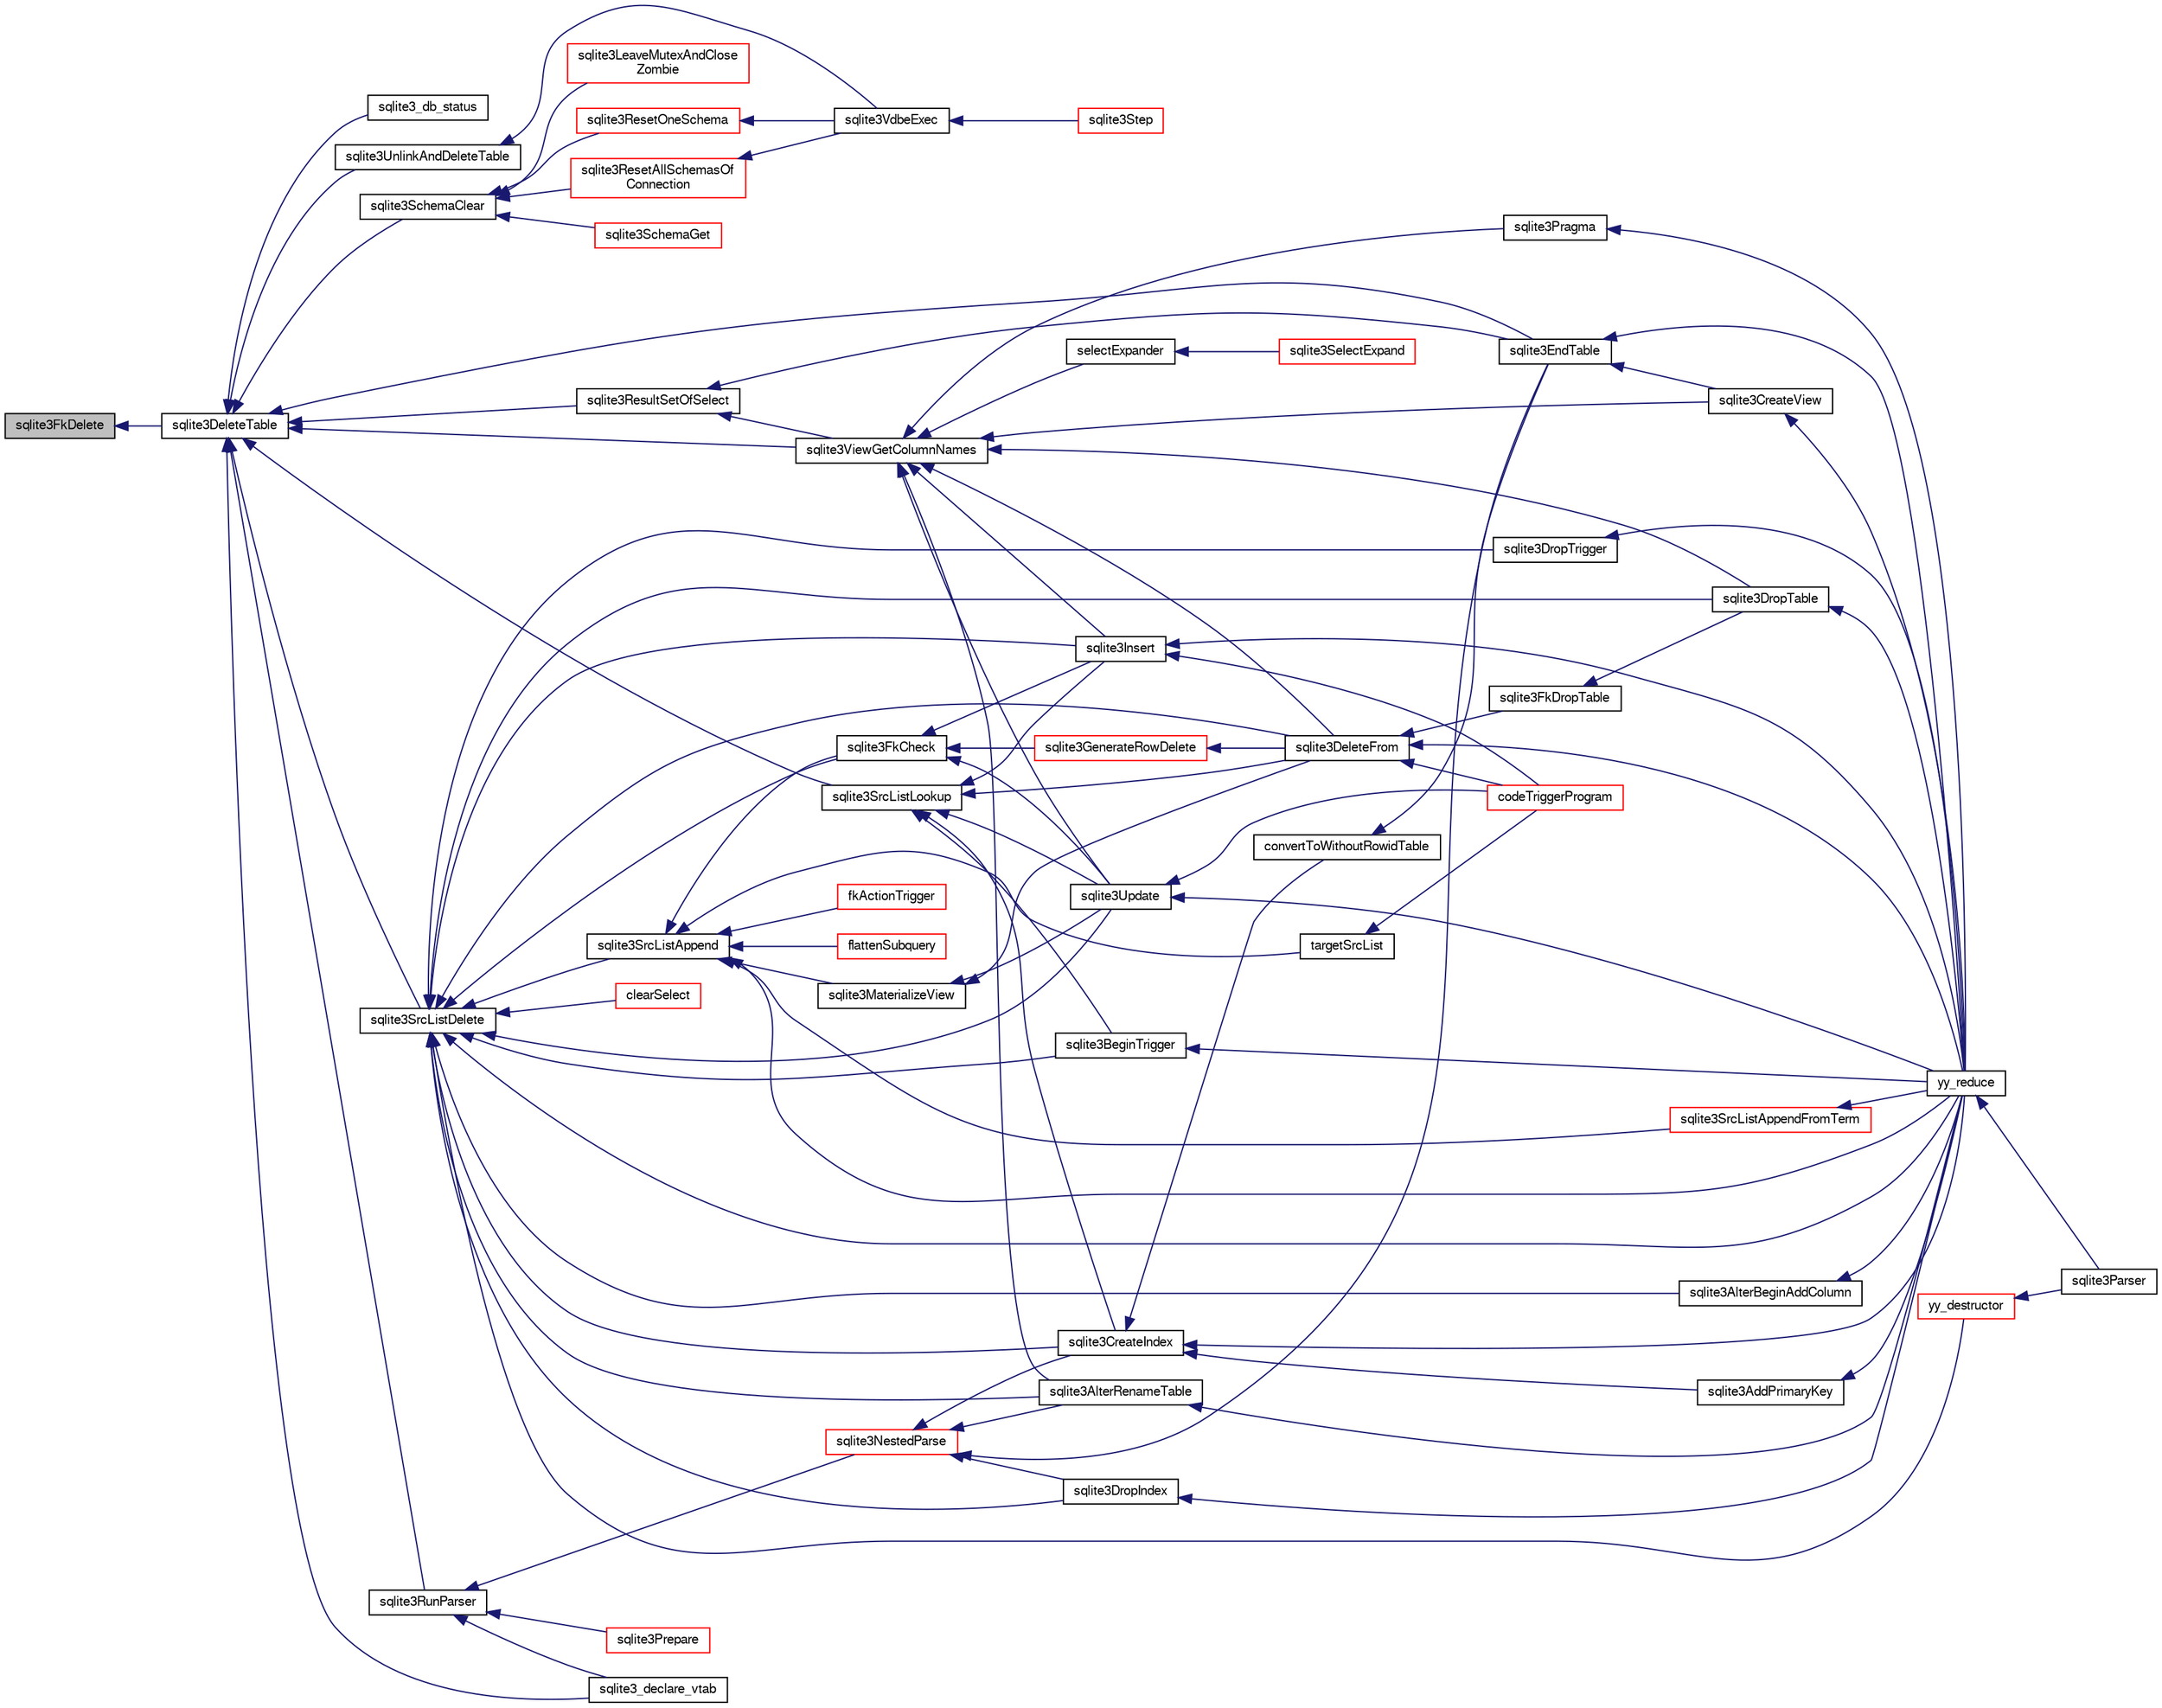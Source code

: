 digraph "sqlite3FkDelete"
{
  edge [fontname="FreeSans",fontsize="10",labelfontname="FreeSans",labelfontsize="10"];
  node [fontname="FreeSans",fontsize="10",shape=record];
  rankdir="LR";
  Node547416 [label="sqlite3FkDelete",height=0.2,width=0.4,color="black", fillcolor="grey75", style="filled", fontcolor="black"];
  Node547416 -> Node547417 [dir="back",color="midnightblue",fontsize="10",style="solid",fontname="FreeSans"];
  Node547417 [label="sqlite3DeleteTable",height=0.2,width=0.4,color="black", fillcolor="white", style="filled",URL="$sqlite3_8c.html#a7fd3d507375a381a3807f92735318973"];
  Node547417 -> Node547418 [dir="back",color="midnightblue",fontsize="10",style="solid",fontname="FreeSans"];
  Node547418 [label="sqlite3_db_status",height=0.2,width=0.4,color="black", fillcolor="white", style="filled",URL="$sqlite3_8h.html#ab64e8333313ee2e44116842711818940"];
  Node547417 -> Node547419 [dir="back",color="midnightblue",fontsize="10",style="solid",fontname="FreeSans"];
  Node547419 [label="sqlite3UnlinkAndDeleteTable",height=0.2,width=0.4,color="black", fillcolor="white", style="filled",URL="$sqlite3_8c.html#a9733677716a49de464f86fff164e9a1b"];
  Node547419 -> Node547420 [dir="back",color="midnightblue",fontsize="10",style="solid",fontname="FreeSans"];
  Node547420 [label="sqlite3VdbeExec",height=0.2,width=0.4,color="black", fillcolor="white", style="filled",URL="$sqlite3_8c.html#a8ce40a614bdc56719c4d642b1e4dfb21"];
  Node547420 -> Node547421 [dir="back",color="midnightblue",fontsize="10",style="solid",fontname="FreeSans"];
  Node547421 [label="sqlite3Step",height=0.2,width=0.4,color="red", fillcolor="white", style="filled",URL="$sqlite3_8c.html#a3f2872e873e2758a4beedad1d5113554"];
  Node547417 -> Node547462 [dir="back",color="midnightblue",fontsize="10",style="solid",fontname="FreeSans"];
  Node547462 [label="sqlite3EndTable",height=0.2,width=0.4,color="black", fillcolor="white", style="filled",URL="$sqlite3_8c.html#a7b5f2c66c0f0b6f819d970ca389768b0"];
  Node547462 -> Node547463 [dir="back",color="midnightblue",fontsize="10",style="solid",fontname="FreeSans"];
  Node547463 [label="sqlite3CreateView",height=0.2,width=0.4,color="black", fillcolor="white", style="filled",URL="$sqlite3_8c.html#a9d85cb00ff71dee5cd9a019503a6982e"];
  Node547463 -> Node547450 [dir="back",color="midnightblue",fontsize="10",style="solid",fontname="FreeSans"];
  Node547450 [label="yy_reduce",height=0.2,width=0.4,color="black", fillcolor="white", style="filled",URL="$sqlite3_8c.html#a7c419a9b25711c666a9a2449ef377f14"];
  Node547450 -> Node547451 [dir="back",color="midnightblue",fontsize="10",style="solid",fontname="FreeSans"];
  Node547451 [label="sqlite3Parser",height=0.2,width=0.4,color="black", fillcolor="white", style="filled",URL="$sqlite3_8c.html#a0327d71a5fabe0b6a343d78a2602e72a"];
  Node547462 -> Node547450 [dir="back",color="midnightblue",fontsize="10",style="solid",fontname="FreeSans"];
  Node547417 -> Node547497 [dir="back",color="midnightblue",fontsize="10",style="solid",fontname="FreeSans"];
  Node547497 [label="sqlite3ViewGetColumnNames",height=0.2,width=0.4,color="black", fillcolor="white", style="filled",URL="$sqlite3_8c.html#aebc7cd8d9e2bd174ae0a60363d3f6ce8"];
  Node547497 -> Node547456 [dir="back",color="midnightblue",fontsize="10",style="solid",fontname="FreeSans"];
  Node547456 [label="sqlite3AlterRenameTable",height=0.2,width=0.4,color="black", fillcolor="white", style="filled",URL="$sqlite3_8c.html#aa5cfdb507ff74e559f2efb0318c96d2c"];
  Node547456 -> Node547450 [dir="back",color="midnightblue",fontsize="10",style="solid",fontname="FreeSans"];
  Node547497 -> Node547463 [dir="back",color="midnightblue",fontsize="10",style="solid",fontname="FreeSans"];
  Node547497 -> Node547458 [dir="back",color="midnightblue",fontsize="10",style="solid",fontname="FreeSans"];
  Node547458 [label="sqlite3DropTable",height=0.2,width=0.4,color="black", fillcolor="white", style="filled",URL="$sqlite3_8c.html#a5534f77364b5568783c0e50db3c9defb"];
  Node547458 -> Node547450 [dir="back",color="midnightblue",fontsize="10",style="solid",fontname="FreeSans"];
  Node547497 -> Node547465 [dir="back",color="midnightblue",fontsize="10",style="solid",fontname="FreeSans"];
  Node547465 [label="sqlite3DeleteFrom",height=0.2,width=0.4,color="black", fillcolor="white", style="filled",URL="$sqlite3_8c.html#ab9b4b45349188b49eabb23f94608a091"];
  Node547465 -> Node547466 [dir="back",color="midnightblue",fontsize="10",style="solid",fontname="FreeSans"];
  Node547466 [label="sqlite3FkDropTable",height=0.2,width=0.4,color="black", fillcolor="white", style="filled",URL="$sqlite3_8c.html#a1218c6fc74e89152ceaa4760e82f5ef9"];
  Node547466 -> Node547458 [dir="back",color="midnightblue",fontsize="10",style="solid",fontname="FreeSans"];
  Node547465 -> Node547467 [dir="back",color="midnightblue",fontsize="10",style="solid",fontname="FreeSans"];
  Node547467 [label="codeTriggerProgram",height=0.2,width=0.4,color="red", fillcolor="white", style="filled",URL="$sqlite3_8c.html#a120801f59d9281d201d2ff4b2606836e"];
  Node547465 -> Node547450 [dir="back",color="midnightblue",fontsize="10",style="solid",fontname="FreeSans"];
  Node547497 -> Node547474 [dir="back",color="midnightblue",fontsize="10",style="solid",fontname="FreeSans"];
  Node547474 [label="sqlite3Insert",height=0.2,width=0.4,color="black", fillcolor="white", style="filled",URL="$sqlite3_8c.html#a5b17c9c2000bae6bdff8e6be48d7dc2b"];
  Node547474 -> Node547467 [dir="back",color="midnightblue",fontsize="10",style="solid",fontname="FreeSans"];
  Node547474 -> Node547450 [dir="back",color="midnightblue",fontsize="10",style="solid",fontname="FreeSans"];
  Node547497 -> Node547498 [dir="back",color="midnightblue",fontsize="10",style="solid",fontname="FreeSans"];
  Node547498 [label="sqlite3Pragma",height=0.2,width=0.4,color="black", fillcolor="white", style="filled",URL="$sqlite3_8c.html#a111391370f58f8e6a6eca51fd34d62ed"];
  Node547498 -> Node547450 [dir="back",color="midnightblue",fontsize="10",style="solid",fontname="FreeSans"];
  Node547497 -> Node547481 [dir="back",color="midnightblue",fontsize="10",style="solid",fontname="FreeSans"];
  Node547481 [label="selectExpander",height=0.2,width=0.4,color="black", fillcolor="white", style="filled",URL="$sqlite3_8c.html#abee977318fbf74531340c6e41b0ca953"];
  Node547481 -> Node547482 [dir="back",color="midnightblue",fontsize="10",style="solid",fontname="FreeSans"];
  Node547482 [label="sqlite3SelectExpand",height=0.2,width=0.4,color="red", fillcolor="white", style="filled",URL="$sqlite3_8c.html#ae55acd1d8219505e629c2148950fa3de"];
  Node547497 -> Node547475 [dir="back",color="midnightblue",fontsize="10",style="solid",fontname="FreeSans"];
  Node547475 [label="sqlite3Update",height=0.2,width=0.4,color="black", fillcolor="white", style="filled",URL="$sqlite3_8c.html#ac5aa67c46e8cc8174566fabe6809fafa"];
  Node547475 -> Node547467 [dir="back",color="midnightblue",fontsize="10",style="solid",fontname="FreeSans"];
  Node547475 -> Node547450 [dir="back",color="midnightblue",fontsize="10",style="solid",fontname="FreeSans"];
  Node547417 -> Node547559 [dir="back",color="midnightblue",fontsize="10",style="solid",fontname="FreeSans"];
  Node547559 [label="sqlite3SrcListDelete",height=0.2,width=0.4,color="black", fillcolor="white", style="filled",URL="$sqlite3_8c.html#acc250a3e5e7fd8889a16a9f28e3e7312"];
  Node547559 -> Node547456 [dir="back",color="midnightblue",fontsize="10",style="solid",fontname="FreeSans"];
  Node547559 -> Node547457 [dir="back",color="midnightblue",fontsize="10",style="solid",fontname="FreeSans"];
  Node547457 [label="sqlite3AlterBeginAddColumn",height=0.2,width=0.4,color="black", fillcolor="white", style="filled",URL="$sqlite3_8c.html#a884f7bc342f8753d938ae1f1b9157d2d"];
  Node547457 -> Node547450 [dir="back",color="midnightblue",fontsize="10",style="solid",fontname="FreeSans"];
  Node547559 -> Node547458 [dir="back",color="midnightblue",fontsize="10",style="solid",fontname="FreeSans"];
  Node547559 -> Node547459 [dir="back",color="midnightblue",fontsize="10",style="solid",fontname="FreeSans"];
  Node547459 [label="sqlite3CreateIndex",height=0.2,width=0.4,color="black", fillcolor="white", style="filled",URL="$sqlite3_8c.html#a8dbe5e590ab6c58a8c45f34f7c81e825"];
  Node547459 -> Node547460 [dir="back",color="midnightblue",fontsize="10",style="solid",fontname="FreeSans"];
  Node547460 [label="sqlite3AddPrimaryKey",height=0.2,width=0.4,color="black", fillcolor="white", style="filled",URL="$sqlite3_8c.html#af2b0672c3379d2a7d927d210ae0ade62"];
  Node547460 -> Node547450 [dir="back",color="midnightblue",fontsize="10",style="solid",fontname="FreeSans"];
  Node547459 -> Node547461 [dir="back",color="midnightblue",fontsize="10",style="solid",fontname="FreeSans"];
  Node547461 [label="convertToWithoutRowidTable",height=0.2,width=0.4,color="black", fillcolor="white", style="filled",URL="$sqlite3_8c.html#a0d41effc4e4a0ba740429a08f6747313"];
  Node547461 -> Node547462 [dir="back",color="midnightblue",fontsize="10",style="solid",fontname="FreeSans"];
  Node547459 -> Node547450 [dir="back",color="midnightblue",fontsize="10",style="solid",fontname="FreeSans"];
  Node547559 -> Node547544 [dir="back",color="midnightblue",fontsize="10",style="solid",fontname="FreeSans"];
  Node547544 [label="sqlite3DropIndex",height=0.2,width=0.4,color="black", fillcolor="white", style="filled",URL="$sqlite3_8c.html#a3ffd2536f34a0cf6d427710b06b71e83"];
  Node547544 -> Node547450 [dir="back",color="midnightblue",fontsize="10",style="solid",fontname="FreeSans"];
  Node547559 -> Node547560 [dir="back",color="midnightblue",fontsize="10",style="solid",fontname="FreeSans"];
  Node547560 [label="sqlite3SrcListAppend",height=0.2,width=0.4,color="black", fillcolor="white", style="filled",URL="$sqlite3_8c.html#a2d72a77bc508ef9a3e4a7f9af34d4fce"];
  Node547560 -> Node547561 [dir="back",color="midnightblue",fontsize="10",style="solid",fontname="FreeSans"];
  Node547561 [label="sqlite3SrcListAppendFromTerm",height=0.2,width=0.4,color="red", fillcolor="white", style="filled",URL="$sqlite3_8c.html#ac5a48dfc8b87c7d09fa9928e1cbda9bf"];
  Node547561 -> Node547450 [dir="back",color="midnightblue",fontsize="10",style="solid",fontname="FreeSans"];
  Node547560 -> Node547540 [dir="back",color="midnightblue",fontsize="10",style="solid",fontname="FreeSans"];
  Node547540 [label="sqlite3MaterializeView",height=0.2,width=0.4,color="black", fillcolor="white", style="filled",URL="$sqlite3_8c.html#a4557984b0b75f998fb0c3f231c9b1def"];
  Node547540 -> Node547465 [dir="back",color="midnightblue",fontsize="10",style="solid",fontname="FreeSans"];
  Node547540 -> Node547475 [dir="back",color="midnightblue",fontsize="10",style="solid",fontname="FreeSans"];
  Node547560 -> Node547494 [dir="back",color="midnightblue",fontsize="10",style="solid",fontname="FreeSans"];
  Node547494 [label="sqlite3FkCheck",height=0.2,width=0.4,color="black", fillcolor="white", style="filled",URL="$sqlite3_8c.html#aa38fb76c7d6f48f19772877a41703b92"];
  Node547494 -> Node547472 [dir="back",color="midnightblue",fontsize="10",style="solid",fontname="FreeSans"];
  Node547472 [label="sqlite3GenerateRowDelete",height=0.2,width=0.4,color="red", fillcolor="white", style="filled",URL="$sqlite3_8c.html#a2c76cbf3027fc18fdbb8cb4cd96b77d9"];
  Node547472 -> Node547465 [dir="back",color="midnightblue",fontsize="10",style="solid",fontname="FreeSans"];
  Node547494 -> Node547474 [dir="back",color="midnightblue",fontsize="10",style="solid",fontname="FreeSans"];
  Node547494 -> Node547475 [dir="back",color="midnightblue",fontsize="10",style="solid",fontname="FreeSans"];
  Node547560 -> Node547563 [dir="back",color="midnightblue",fontsize="10",style="solid",fontname="FreeSans"];
  Node547563 [label="fkActionTrigger",height=0.2,width=0.4,color="red", fillcolor="white", style="filled",URL="$sqlite3_8c.html#a45d66e3277860bacad58eb6296680c8e"];
  Node547560 -> Node547564 [dir="back",color="midnightblue",fontsize="10",style="solid",fontname="FreeSans"];
  Node547564 [label="flattenSubquery",height=0.2,width=0.4,color="red", fillcolor="white", style="filled",URL="$sqlite3_8c.html#aa7dcde293e634ad09c4d76c16a640491"];
  Node547560 -> Node547565 [dir="back",color="midnightblue",fontsize="10",style="solid",fontname="FreeSans"];
  Node547565 [label="targetSrcList",height=0.2,width=0.4,color="black", fillcolor="white", style="filled",URL="$sqlite3_8c.html#ac6d5dbd67ce267b4bbee4c03f050ef69"];
  Node547565 -> Node547467 [dir="back",color="midnightblue",fontsize="10",style="solid",fontname="FreeSans"];
  Node547560 -> Node547450 [dir="back",color="midnightblue",fontsize="10",style="solid",fontname="FreeSans"];
  Node547559 -> Node547465 [dir="back",color="midnightblue",fontsize="10",style="solid",fontname="FreeSans"];
  Node547559 -> Node547494 [dir="back",color="midnightblue",fontsize="10",style="solid",fontname="FreeSans"];
  Node547559 -> Node547474 [dir="back",color="midnightblue",fontsize="10",style="solid",fontname="FreeSans"];
  Node547559 -> Node547566 [dir="back",color="midnightblue",fontsize="10",style="solid",fontname="FreeSans"];
  Node547566 [label="clearSelect",height=0.2,width=0.4,color="red", fillcolor="white", style="filled",URL="$sqlite3_8c.html#ac083bac4f2f02c26aa02fc24ca8c2dd9"];
  Node547559 -> Node547478 [dir="back",color="midnightblue",fontsize="10",style="solid",fontname="FreeSans"];
  Node547478 [label="sqlite3BeginTrigger",height=0.2,width=0.4,color="black", fillcolor="white", style="filled",URL="$sqlite3_8c.html#ac20a731dbd52edec68a09962c7f39a4c"];
  Node547478 -> Node547450 [dir="back",color="midnightblue",fontsize="10",style="solid",fontname="FreeSans"];
  Node547559 -> Node547545 [dir="back",color="midnightblue",fontsize="10",style="solid",fontname="FreeSans"];
  Node547545 [label="sqlite3DropTrigger",height=0.2,width=0.4,color="black", fillcolor="white", style="filled",URL="$sqlite3_8c.html#affdf1dd65e331b06feaef6ff8636305f"];
  Node547545 -> Node547450 [dir="back",color="midnightblue",fontsize="10",style="solid",fontname="FreeSans"];
  Node547559 -> Node547475 [dir="back",color="midnightblue",fontsize="10",style="solid",fontname="FreeSans"];
  Node547559 -> Node547591 [dir="back",color="midnightblue",fontsize="10",style="solid",fontname="FreeSans"];
  Node547591 [label="yy_destructor",height=0.2,width=0.4,color="red", fillcolor="white", style="filled",URL="$sqlite3_8c.html#afca0f0d2a9c0e0ca0625382394fa060e"];
  Node547591 -> Node547451 [dir="back",color="midnightblue",fontsize="10",style="solid",fontname="FreeSans"];
  Node547559 -> Node547450 [dir="back",color="midnightblue",fontsize="10",style="solid",fontname="FreeSans"];
  Node547417 -> Node547625 [dir="back",color="midnightblue",fontsize="10",style="solid",fontname="FreeSans"];
  Node547625 [label="sqlite3SchemaClear",height=0.2,width=0.4,color="black", fillcolor="white", style="filled",URL="$sqlite3_8c.html#a927c603430267e42c56ab38ca221322a"];
  Node547625 -> Node547626 [dir="back",color="midnightblue",fontsize="10",style="solid",fontname="FreeSans"];
  Node547626 [label="sqlite3ResetOneSchema",height=0.2,width=0.4,color="red", fillcolor="white", style="filled",URL="$sqlite3_8c.html#aae32656cb46c5449ae7c53fc8aa27887"];
  Node547626 -> Node547420 [dir="back",color="midnightblue",fontsize="10",style="solid",fontname="FreeSans"];
  Node547625 -> Node547628 [dir="back",color="midnightblue",fontsize="10",style="solid",fontname="FreeSans"];
  Node547628 [label="sqlite3ResetAllSchemasOf\lConnection",height=0.2,width=0.4,color="red", fillcolor="white", style="filled",URL="$sqlite3_8c.html#a2fc0d7e9d7e688a2a81ea4775dd12e33"];
  Node547628 -> Node547420 [dir="back",color="midnightblue",fontsize="10",style="solid",fontname="FreeSans"];
  Node547625 -> Node547656 [dir="back",color="midnightblue",fontsize="10",style="solid",fontname="FreeSans"];
  Node547656 [label="sqlite3SchemaGet",height=0.2,width=0.4,color="red", fillcolor="white", style="filled",URL="$sqlite3_8c.html#aea657029436ec374cbd09f8cc2747169"];
  Node547625 -> Node547645 [dir="back",color="midnightblue",fontsize="10",style="solid",fontname="FreeSans"];
  Node547645 [label="sqlite3LeaveMutexAndClose\lZombie",height=0.2,width=0.4,color="red", fillcolor="white", style="filled",URL="$sqlite3_8c.html#afe3a37c29dcb0fe9fc15fe07a3976f59"];
  Node547417 -> Node547464 [dir="back",color="midnightblue",fontsize="10",style="solid",fontname="FreeSans"];
  Node547464 [label="sqlite3SrcListLookup",height=0.2,width=0.4,color="black", fillcolor="white", style="filled",URL="$sqlite3_8c.html#a6354fab5d5d3aa8a721e43d480c16701"];
  Node547464 -> Node547459 [dir="back",color="midnightblue",fontsize="10",style="solid",fontname="FreeSans"];
  Node547464 -> Node547465 [dir="back",color="midnightblue",fontsize="10",style="solid",fontname="FreeSans"];
  Node547464 -> Node547474 [dir="back",color="midnightblue",fontsize="10",style="solid",fontname="FreeSans"];
  Node547464 -> Node547478 [dir="back",color="midnightblue",fontsize="10",style="solid",fontname="FreeSans"];
  Node547464 -> Node547475 [dir="back",color="midnightblue",fontsize="10",style="solid",fontname="FreeSans"];
  Node547417 -> Node547496 [dir="back",color="midnightblue",fontsize="10",style="solid",fontname="FreeSans"];
  Node547496 [label="sqlite3ResultSetOfSelect",height=0.2,width=0.4,color="black", fillcolor="white", style="filled",URL="$sqlite3_8c.html#ade35a86757654a36498d74152aa2fda8"];
  Node547496 -> Node547462 [dir="back",color="midnightblue",fontsize="10",style="solid",fontname="FreeSans"];
  Node547496 -> Node547497 [dir="back",color="midnightblue",fontsize="10",style="solid",fontname="FreeSans"];
  Node547417 -> Node547615 [dir="back",color="midnightblue",fontsize="10",style="solid",fontname="FreeSans"];
  Node547615 [label="sqlite3_declare_vtab",height=0.2,width=0.4,color="black", fillcolor="white", style="filled",URL="$sqlite3_8h.html#a65393c41da76ae1470a7c7f4b4aca600"];
  Node547417 -> Node547594 [dir="back",color="midnightblue",fontsize="10",style="solid",fontname="FreeSans"];
  Node547594 [label="sqlite3RunParser",height=0.2,width=0.4,color="black", fillcolor="white", style="filled",URL="$sqlite3_8c.html#a174f16a9adcc64bf971bae4a5ffa3488"];
  Node547594 -> Node547595 [dir="back",color="midnightblue",fontsize="10",style="solid",fontname="FreeSans"];
  Node547595 [label="sqlite3NestedParse",height=0.2,width=0.4,color="red", fillcolor="white", style="filled",URL="$sqlite3_8c.html#ae78bd6187a28892732af5428ec15b03f"];
  Node547595 -> Node547456 [dir="back",color="midnightblue",fontsize="10",style="solid",fontname="FreeSans"];
  Node547595 -> Node547462 [dir="back",color="midnightblue",fontsize="10",style="solid",fontname="FreeSans"];
  Node547595 -> Node547459 [dir="back",color="midnightblue",fontsize="10",style="solid",fontname="FreeSans"];
  Node547595 -> Node547544 [dir="back",color="midnightblue",fontsize="10",style="solid",fontname="FreeSans"];
  Node547594 -> Node547606 [dir="back",color="midnightblue",fontsize="10",style="solid",fontname="FreeSans"];
  Node547606 [label="sqlite3Prepare",height=0.2,width=0.4,color="red", fillcolor="white", style="filled",URL="$sqlite3_8c.html#acb25890858d0bf4b12eb7aae569f0c7b"];
  Node547594 -> Node547615 [dir="back",color="midnightblue",fontsize="10",style="solid",fontname="FreeSans"];
}
